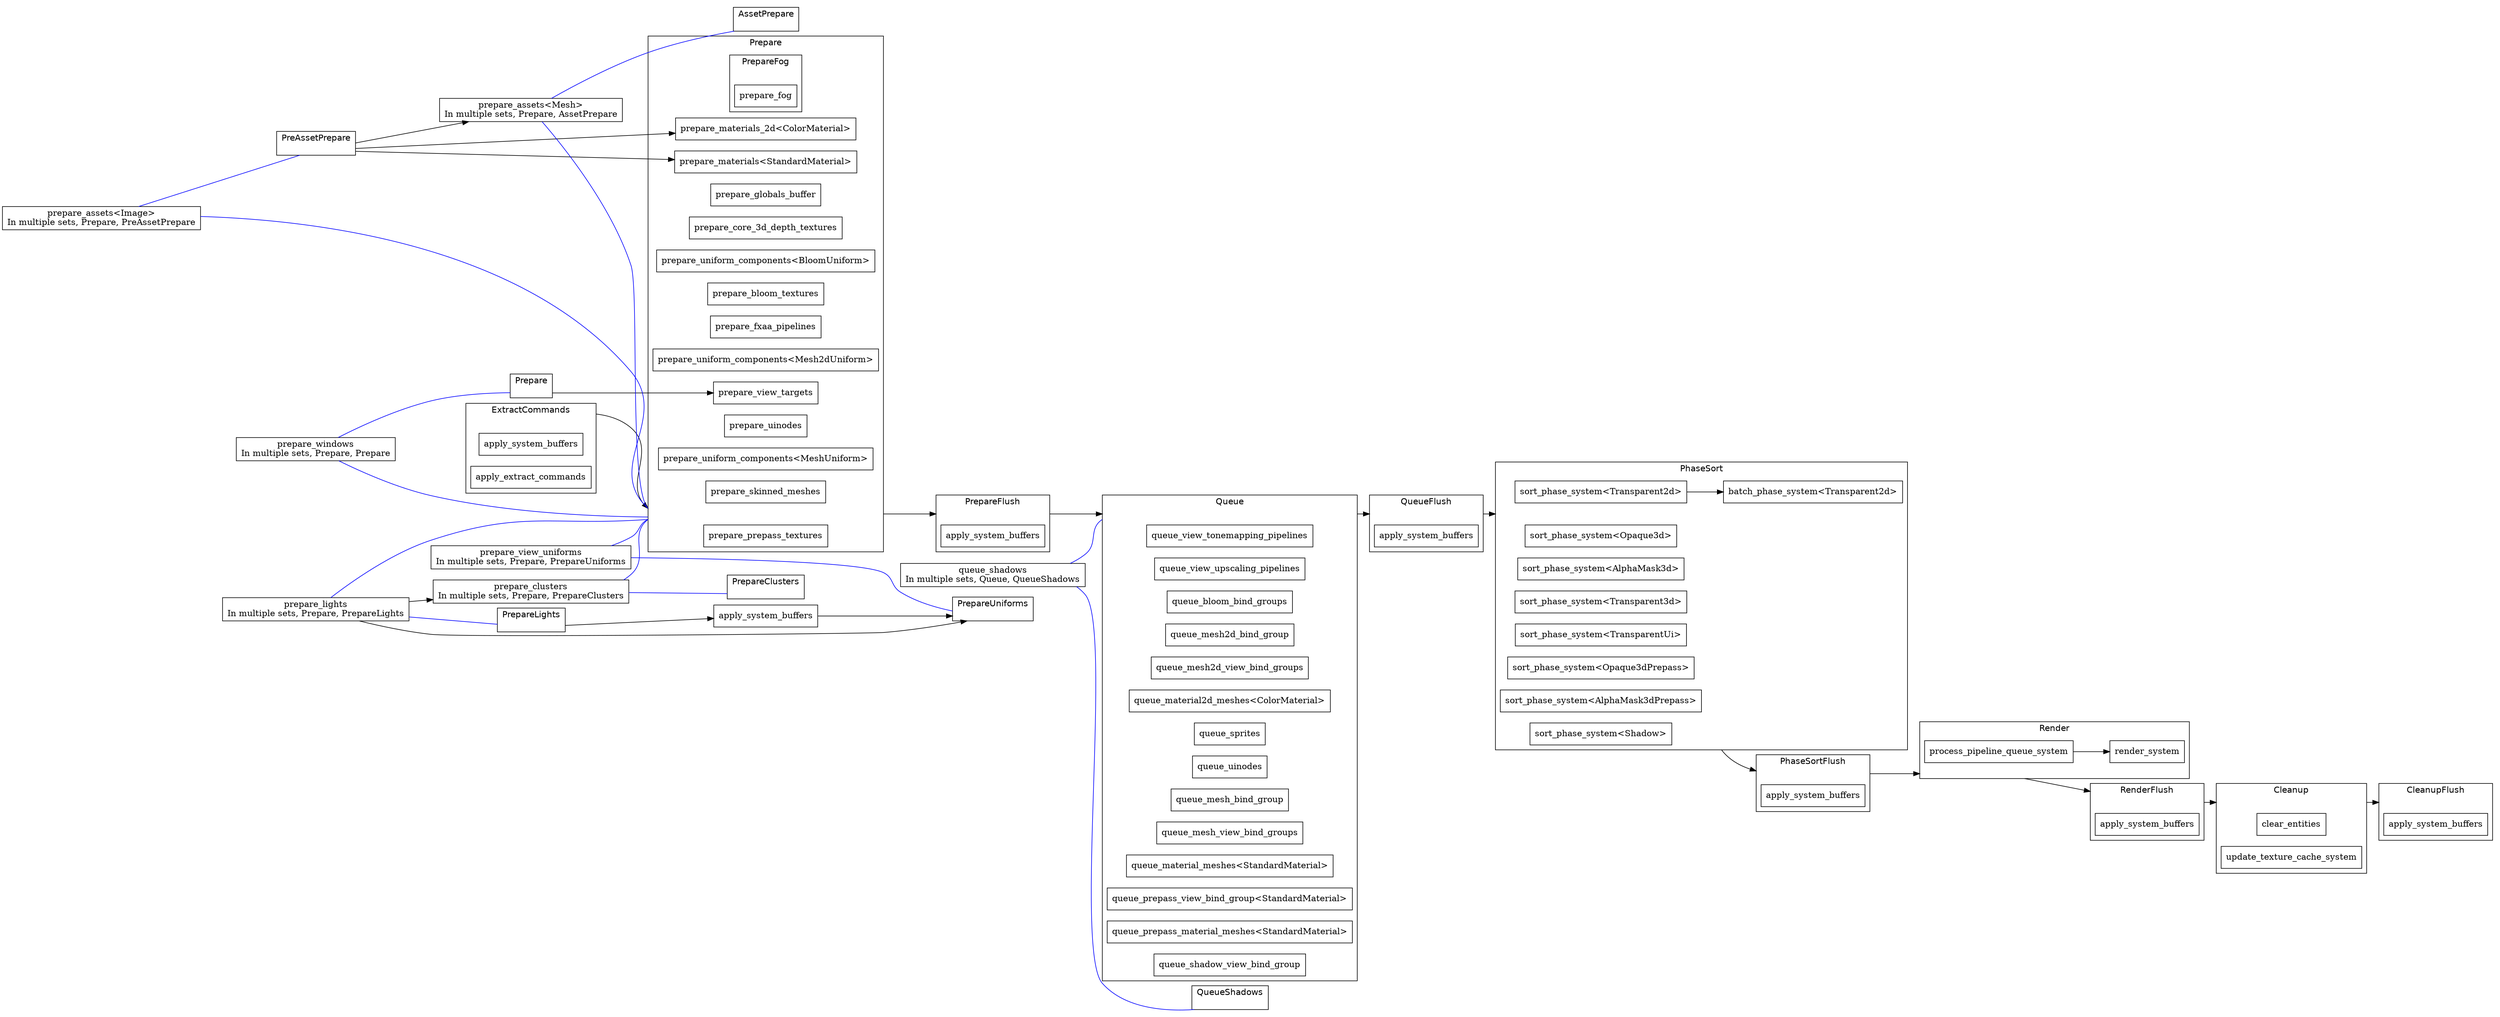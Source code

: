 digraph "schedule" {
	"compound"="true";
	"splines"="spline";
	"rankdir"="LR";
	"bgcolor"="white";
	"fontname"="Helvetica";
	node ["shape"="box", "style"="filled", "fillcolor"="white", "color"="black"];
	edge ["color"="black"];
	subgraph "clusternode_Set(1)" {
		"label"="ExtractCommands";
		"bgcolor"="white";
		"set_marker_node_Set(1)" ["style"="invis", "label"="", "height"="0", "shape"="point"]
		"node_System(0)" ["label"="apply_system_buffers"]
		"node_System(6)" ["label"="apply_extract_commands"]
	}
	
	subgraph "clusternode_Set(2)" {
		"label"="PrepareFlush";
		"bgcolor"="white";
		"set_marker_node_Set(2)" ["style"="invis", "label"="", "height"="0", "shape"="point"]
		"node_System(1)" ["label"="apply_system_buffers"]
	}
	
	subgraph "clusternode_Set(3)" {
		"label"="QueueFlush";
		"bgcolor"="white";
		"set_marker_node_Set(3)" ["style"="invis", "label"="", "height"="0", "shape"="point"]
		"node_System(2)" ["label"="apply_system_buffers"]
	}
	
	subgraph "clusternode_Set(4)" {
		"label"="PhaseSortFlush";
		"bgcolor"="white";
		"set_marker_node_Set(4)" ["style"="invis", "label"="", "height"="0", "shape"="point"]
		"node_System(3)" ["label"="apply_system_buffers"]
	}
	
	subgraph "clusternode_Set(5)" {
		"label"="RenderFlush";
		"bgcolor"="white";
		"set_marker_node_Set(5)" ["style"="invis", "label"="", "height"="0", "shape"="point"]
		"node_System(4)" ["label"="apply_system_buffers"]
	}
	
	subgraph "clusternode_Set(6)" {
		"label"="CleanupFlush";
		"bgcolor"="white";
		"set_marker_node_Set(6)" ["style"="invis", "label"="", "height"="0", "shape"="point"]
		"node_System(5)" ["label"="apply_system_buffers"]
	}
	
	subgraph "clusternode_Set(7)" {
		"label"="Prepare";
		"bgcolor"="white";
		"set_marker_node_Set(7)" ["style"="invis", "label"="", "height"="0", "shape"="point"]
		subgraph "clusternode_Set(60)" {
			"label"="PrepareFog";
			"bgcolor"="white";
			"set_marker_node_Set(60)" ["style"="invis", "label"="", "height"="0", "shape"="point"]
			"node_System(49)" ["label"="prepare_fog"]
		}
		
		"node_System(12)" ["label"="prepare_view_targets"]
		"node_System(14)" ["label"="prepare_globals_buffer"]
		"node_System(19)" ["label"="prepare_core_3d_depth_textures"]
		"node_System(25)" ["label"="prepare_uniform_components<BloomUniform>"]
		"node_System(26)" ["label"="prepare_bloom_textures"]
		"node_System(28)" ["label"="prepare_fxaa_pipelines"]
		"node_System(29)" ["label"="prepare_uniform_components<Mesh2dUniform>"]
		"node_System(32)" ["label"="prepare_materials_2d<ColorMaterial>"]
		"node_System(35)" ["label"="prepare_uinodes"]
		"node_System(38)" ["label"="prepare_uniform_components<MeshUniform>"]
		"node_System(39)" ["label"="prepare_skinned_meshes"]
		"node_System(42)" ["label"="prepare_materials<StandardMaterial>"]
		"node_System(44)" ["label"="prepare_prepass_textures"]
	}
	
	subgraph "clusternode_Set(8)" {
		"label"="Queue";
		"bgcolor"="white";
		"set_marker_node_Set(8)" ["style"="invis", "label"="", "height"="0", "shape"="point"]
		"node_System(23)" ["label"="queue_view_tonemapping_pipelines"]
		"node_System(24)" ["label"="queue_view_upscaling_pipelines"]
		"node_System(27)" ["label"="queue_bloom_bind_groups"]
		"node_System(30)" ["label"="queue_mesh2d_bind_group"]
		"node_System(31)" ["label"="queue_mesh2d_view_bind_groups"]
		"node_System(33)" ["label"="queue_material2d_meshes<ColorMaterial>"]
		"node_System(34)" ["label"="queue_sprites"]
		"node_System(36)" ["label"="queue_uinodes"]
		"node_System(40)" ["label"="queue_mesh_bind_group"]
		"node_System(41)" ["label"="queue_mesh_view_bind_groups"]
		"node_System(43)" ["label"="queue_material_meshes<StandardMaterial>"]
		"node_System(45)" ["label"="queue_prepass_view_bind_group<StandardMaterial>"]
		"node_System(46)" ["label"="queue_prepass_material_meshes<StandardMaterial>"]
		"node_System(54)" ["label"="queue_shadow_view_bind_group"]
	}
	
	subgraph "clusternode_Set(9)" {
		"label"="PhaseSort";
		"bgcolor"="white";
		"set_marker_node_Set(9)" ["style"="invis", "label"="", "height"="0", "shape"="point"]
		"node_System(17)" ["label"="sort_phase_system<Transparent2d>"]
		"node_System(18)" ["label"="batch_phase_system<Transparent2d>"]
		"node_System(20)" ["label"="sort_phase_system<Opaque3d>"]
		"node_System(21)" ["label"="sort_phase_system<AlphaMask3d>"]
		"node_System(22)" ["label"="sort_phase_system<Transparent3d>"]
		"node_System(37)" ["label"="sort_phase_system<TransparentUi>"]
		"node_System(47)" ["label"="sort_phase_system<Opaque3dPrepass>"]
		"node_System(48)" ["label"="sort_phase_system<AlphaMask3dPrepass>"]
		"node_System(55)" ["label"="sort_phase_system<Shadow>"]
	}
	
	subgraph "clusternode_Set(10)" {
		"label"="Render";
		"bgcolor"="white";
		"set_marker_node_Set(10)" ["style"="invis", "label"="", "height"="0", "shape"="point"]
		"node_System(7)" ["label"="process_pipeline_queue_system"]
		"node_System(8)" ["label"="render_system"]
	}
	
	subgraph "clusternode_Set(11)" {
		"label"="Cleanup";
		"bgcolor"="white";
		"set_marker_node_Set(11)" ["style"="invis", "label"="", "height"="0", "shape"="point"]
		"node_System(9)" ["label"="clear_entities"]
		"node_System(16)" ["label"="update_texture_cache_system"]
	}
	
	subgraph "clusternode_Set(17)" {
		"label"="Prepare";
		"bgcolor"="white";
		"set_marker_node_Set(17)" ["style"="invis", "label"="", "height"="0", "shape"="point"]
	}
	
	subgraph "clusternode_Set(19)" {
		"label"="PrepareUniforms";
		"bgcolor"="white";
		"set_marker_node_Set(19)" ["style"="invis", "label"="", "height"="0", "shape"="point"]
	}
	
	subgraph "clusternode_Set(22)" {
		"label"="AssetPrepare";
		"bgcolor"="white";
		"set_marker_node_Set(22)" ["style"="invis", "label"="", "height"="0", "shape"="point"]
	}
	
	subgraph "clusternode_Set(23)" {
		"label"="PreAssetPrepare";
		"bgcolor"="white";
		"set_marker_node_Set(23)" ["style"="invis", "label"="", "height"="0", "shape"="point"]
	}
	
	subgraph "clusternode_Set(62)" {
		"label"="PrepareLights";
		"bgcolor"="white";
		"set_marker_node_Set(62)" ["style"="invis", "label"="", "height"="0", "shape"="point"]
	}
	
	subgraph "clusternode_Set(64)" {
		"label"="PrepareClusters";
		"bgcolor"="white";
		"set_marker_node_Set(64)" ["style"="invis", "label"="", "height"="0", "shape"="point"]
	}
	
	subgraph "clusternode_Set(66)" {
		"label"="QueueShadows";
		"bgcolor"="white";
		"set_marker_node_Set(66)" ["style"="invis", "label"="", "height"="0", "shape"="point"]
	}
	
	"node_System(51)" ["label"="apply_system_buffers"]
	"node_System(10)" -> "set_marker_node_Set(7)" ["dir"="none", "color"="blue", "lhead"="clusternode_Set(7)"]
	"node_System(10)" -> "set_marker_node_Set(17)" ["dir"="none", "color"="blue", "lhead"="clusternode_Set(17)"]
	"node_System(10)" ["label"="prepare_windows
In multiple sets, Prepare, Prepare"]
	"node_System(11)" -> "set_marker_node_Set(7)" ["dir"="none", "color"="blue", "lhead"="clusternode_Set(7)"]
	"node_System(11)" -> "set_marker_node_Set(19)" ["dir"="none", "color"="blue", "lhead"="clusternode_Set(19)"]
	"node_System(11)" ["label"="prepare_view_uniforms
In multiple sets, Prepare, PrepareUniforms"]
	"node_System(13)" -> "set_marker_node_Set(7)" ["dir"="none", "color"="blue", "lhead"="clusternode_Set(7)"]
	"node_System(13)" -> "set_marker_node_Set(22)" ["dir"="none", "color"="blue", "lhead"="clusternode_Set(22)"]
	"node_System(13)" ["label"="prepare_assets<Mesh>
In multiple sets, Prepare, AssetPrepare"]
	"node_System(15)" -> "set_marker_node_Set(7)" ["dir"="none", "color"="blue", "lhead"="clusternode_Set(7)"]
	"node_System(15)" -> "set_marker_node_Set(23)" ["dir"="none", "color"="blue", "lhead"="clusternode_Set(23)"]
	"node_System(15)" ["label"="prepare_assets<Image>
In multiple sets, Prepare, PreAssetPrepare"]
	"node_System(50)" -> "set_marker_node_Set(7)" ["dir"="none", "color"="blue", "lhead"="clusternode_Set(7)"]
	"node_System(50)" -> "set_marker_node_Set(62)" ["dir"="none", "color"="blue", "lhead"="clusternode_Set(62)"]
	"node_System(50)" ["label"="prepare_lights
In multiple sets, Prepare, PrepareLights"]
	"node_System(52)" -> "set_marker_node_Set(7)" ["dir"="none", "color"="blue", "lhead"="clusternode_Set(7)"]
	"node_System(52)" -> "set_marker_node_Set(64)" ["dir"="none", "color"="blue", "lhead"="clusternode_Set(64)"]
	"node_System(52)" ["label"="prepare_clusters
In multiple sets, Prepare, PrepareClusters"]
	"node_System(53)" -> "set_marker_node_Set(8)" ["dir"="none", "color"="blue", "lhead"="clusternode_Set(8)"]
	"node_System(53)" -> "set_marker_node_Set(66)" ["dir"="none", "color"="blue", "lhead"="clusternode_Set(66)"]
	"node_System(53)" ["label"="queue_shadows
In multiple sets, Queue, QueueShadows"]
	"set_marker_node_Set(1)" -> "set_marker_node_Set(7)" ["lhead"="clusternode_Set(7)", "ltail"="clusternode_Set(1)"]
	"set_marker_node_Set(7)" -> "set_marker_node_Set(2)" ["lhead"="clusternode_Set(2)", "ltail"="clusternode_Set(7)"]
	"set_marker_node_Set(2)" -> "set_marker_node_Set(8)" ["lhead"="clusternode_Set(8)", "ltail"="clusternode_Set(2)"]
	"set_marker_node_Set(8)" -> "set_marker_node_Set(3)" ["lhead"="clusternode_Set(3)", "ltail"="clusternode_Set(8)"]
	"set_marker_node_Set(3)" -> "set_marker_node_Set(9)" ["lhead"="clusternode_Set(9)", "ltail"="clusternode_Set(3)"]
	"set_marker_node_Set(9)" -> "set_marker_node_Set(4)" ["lhead"="clusternode_Set(4)", "ltail"="clusternode_Set(9)"]
	"set_marker_node_Set(4)" -> "set_marker_node_Set(10)" ["lhead"="clusternode_Set(10)", "ltail"="clusternode_Set(4)"]
	"set_marker_node_Set(10)" -> "set_marker_node_Set(5)" ["lhead"="clusternode_Set(5)", "ltail"="clusternode_Set(10)"]
	"set_marker_node_Set(5)" -> "set_marker_node_Set(11)" ["lhead"="clusternode_Set(11)", "ltail"="clusternode_Set(5)"]
	"set_marker_node_Set(11)" -> "set_marker_node_Set(6)" ["lhead"="clusternode_Set(6)", "ltail"="clusternode_Set(11)"]
	"node_System(7)" -> "node_System(8)" ["lhead"="", "ltail"=""]
	"set_marker_node_Set(17)" -> "node_System(12)" ["lhead"="", "ltail"="clusternode_Set(17)"]
	"set_marker_node_Set(23)" -> "node_System(13)" ["lhead"="", "ltail"="clusternode_Set(23)"]
	"node_System(17)" -> "node_System(18)" ["lhead"="", "ltail"=""]
	"set_marker_node_Set(23)" -> "node_System(32)" ["lhead"="", "ltail"="clusternode_Set(23)"]
	"set_marker_node_Set(23)" -> "node_System(42)" ["lhead"="", "ltail"="clusternode_Set(23)"]
	"node_System(50)" -> "set_marker_node_Set(19)" ["lhead"="clusternode_Set(19)", "ltail"=""]
	"set_marker_node_Set(62)" -> "node_System(51)" ["lhead"="", "ltail"="clusternode_Set(62)"]
	"node_System(51)" -> "set_marker_node_Set(19)" ["lhead"="clusternode_Set(19)", "ltail"=""]
	"node_System(50)" -> "node_System(52)" ["lhead"="", "ltail"=""]
}

